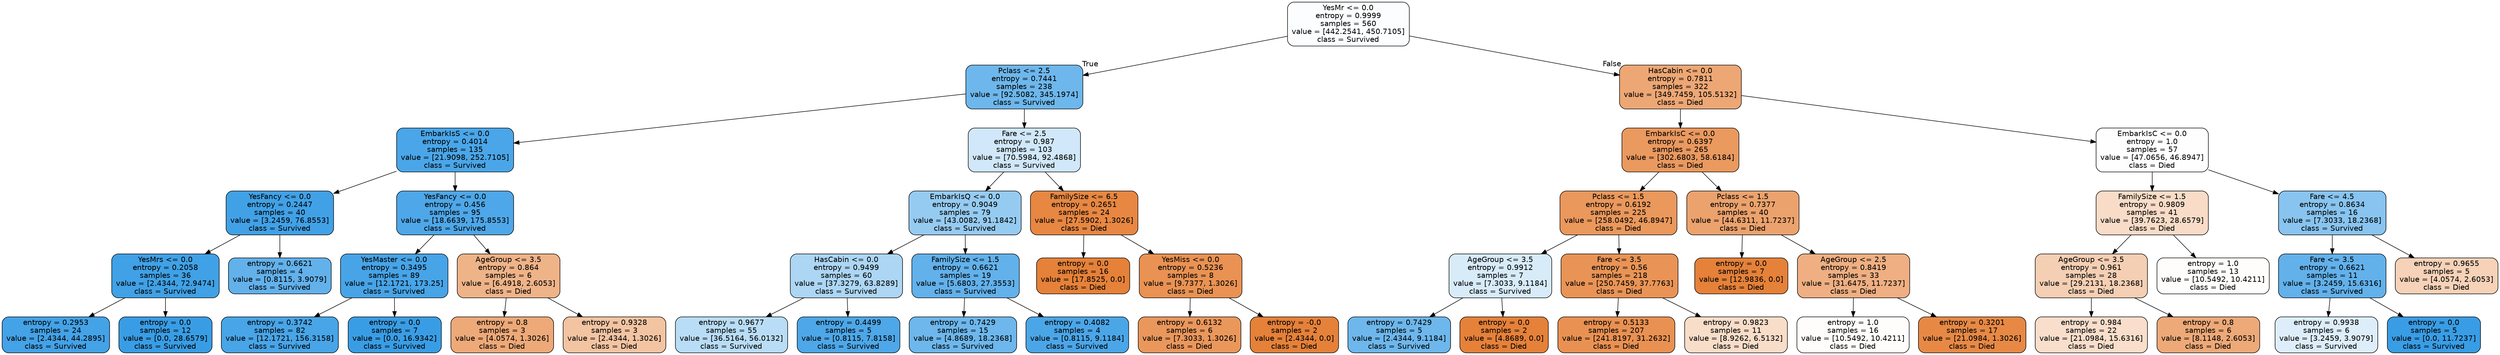 digraph Tree {
node [shape=box, style="filled, rounded", color="black", fontname=helvetica] ;
edge [fontname=helvetica] ;
0 [label="YesMr <= 0.0\nentropy = 0.9999\nsamples = 560\nvalue = [442.2541, 450.7105]\nclass = Survived", fillcolor="#399de505"] ;
1 [label="Pclass <= 2.5\nentropy = 0.7441\nsamples = 238\nvalue = [92.5082, 345.1974]\nclass = Survived", fillcolor="#399de5bb"] ;
0 -> 1 [labeldistance=2.5, labelangle=45, headlabel="True"] ;
2 [label="EmbarkIsS <= 0.0\nentropy = 0.4014\nsamples = 135\nvalue = [21.9098, 252.7105]\nclass = Survived", fillcolor="#399de5e9"] ;
1 -> 2 ;
3 [label="YesFancy <= 0.0\nentropy = 0.2447\nsamples = 40\nvalue = [3.2459, 76.8553]\nclass = Survived", fillcolor="#399de5f4"] ;
2 -> 3 ;
4 [label="YesMrs <= 0.0\nentropy = 0.2058\nsamples = 36\nvalue = [2.4344, 72.9474]\nclass = Survived", fillcolor="#399de5f6"] ;
3 -> 4 ;
5 [label="entropy = 0.2953\nsamples = 24\nvalue = [2.4344, 44.2895]\nclass = Survived", fillcolor="#399de5f1"] ;
4 -> 5 ;
6 [label="entropy = 0.0\nsamples = 12\nvalue = [0.0, 28.6579]\nclass = Survived", fillcolor="#399de5ff"] ;
4 -> 6 ;
7 [label="entropy = 0.6621\nsamples = 4\nvalue = [0.8115, 3.9079]\nclass = Survived", fillcolor="#399de5ca"] ;
3 -> 7 ;
8 [label="YesFancy <= 0.0\nentropy = 0.456\nsamples = 95\nvalue = [18.6639, 175.8553]\nclass = Survived", fillcolor="#399de5e4"] ;
2 -> 8 ;
9 [label="YesMaster <= 0.0\nentropy = 0.3495\nsamples = 89\nvalue = [12.1721, 173.25]\nclass = Survived", fillcolor="#399de5ed"] ;
8 -> 9 ;
10 [label="entropy = 0.3742\nsamples = 82\nvalue = [12.1721, 156.3158]\nclass = Survived", fillcolor="#399de5eb"] ;
9 -> 10 ;
11 [label="entropy = 0.0\nsamples = 7\nvalue = [0.0, 16.9342]\nclass = Survived", fillcolor="#399de5ff"] ;
9 -> 11 ;
12 [label="AgeGroup <= 3.5\nentropy = 0.864\nsamples = 6\nvalue = [6.4918, 2.6053]\nclass = Died", fillcolor="#e5813999"] ;
8 -> 12 ;
13 [label="entropy = 0.8\nsamples = 3\nvalue = [4.0574, 1.3026]\nclass = Died", fillcolor="#e58139ad"] ;
12 -> 13 ;
14 [label="entropy = 0.9328\nsamples = 3\nvalue = [2.4344, 1.3026]\nclass = Died", fillcolor="#e5813977"] ;
12 -> 14 ;
15 [label="Fare <= 2.5\nentropy = 0.987\nsamples = 103\nvalue = [70.5984, 92.4868]\nclass = Survived", fillcolor="#399de53c"] ;
1 -> 15 ;
16 [label="EmbarkIsQ <= 0.0\nentropy = 0.9049\nsamples = 79\nvalue = [43.0082, 91.1842]\nclass = Survived", fillcolor="#399de587"] ;
15 -> 16 ;
17 [label="HasCabin <= 0.0\nentropy = 0.9499\nsamples = 60\nvalue = [37.3279, 63.8289]\nclass = Survived", fillcolor="#399de56a"] ;
16 -> 17 ;
18 [label="entropy = 0.9677\nsamples = 55\nvalue = [36.5164, 56.0132]\nclass = Survived", fillcolor="#399de559"] ;
17 -> 18 ;
19 [label="entropy = 0.4499\nsamples = 5\nvalue = [0.8115, 7.8158]\nclass = Survived", fillcolor="#399de5e5"] ;
17 -> 19 ;
20 [label="FamilySize <= 1.5\nentropy = 0.6621\nsamples = 19\nvalue = [5.6803, 27.3553]\nclass = Survived", fillcolor="#399de5ca"] ;
16 -> 20 ;
21 [label="entropy = 0.7429\nsamples = 15\nvalue = [4.8689, 18.2368]\nclass = Survived", fillcolor="#399de5bb"] ;
20 -> 21 ;
22 [label="entropy = 0.4082\nsamples = 4\nvalue = [0.8115, 9.1184]\nclass = Survived", fillcolor="#399de5e8"] ;
20 -> 22 ;
23 [label="FamilySize <= 6.5\nentropy = 0.2651\nsamples = 24\nvalue = [27.5902, 1.3026]\nclass = Died", fillcolor="#e58139f3"] ;
15 -> 23 ;
24 [label="entropy = 0.0\nsamples = 16\nvalue = [17.8525, 0.0]\nclass = Died", fillcolor="#e58139ff"] ;
23 -> 24 ;
25 [label="YesMiss <= 0.0\nentropy = 0.5236\nsamples = 8\nvalue = [9.7377, 1.3026]\nclass = Died", fillcolor="#e58139dd"] ;
23 -> 25 ;
26 [label="entropy = 0.6132\nsamples = 6\nvalue = [7.3033, 1.3026]\nclass = Died", fillcolor="#e58139d2"] ;
25 -> 26 ;
27 [label="entropy = -0.0\nsamples = 2\nvalue = [2.4344, 0.0]\nclass = Died", fillcolor="#e58139ff"] ;
25 -> 27 ;
28 [label="HasCabin <= 0.0\nentropy = 0.7811\nsamples = 322\nvalue = [349.7459, 105.5132]\nclass = Died", fillcolor="#e58139b2"] ;
0 -> 28 [labeldistance=2.5, labelangle=-45, headlabel="False"] ;
29 [label="EmbarkIsC <= 0.0\nentropy = 0.6397\nsamples = 265\nvalue = [302.6803, 58.6184]\nclass = Died", fillcolor="#e58139ce"] ;
28 -> 29 ;
30 [label="Pclass <= 1.5\nentropy = 0.6192\nsamples = 225\nvalue = [258.0492, 46.8947]\nclass = Died", fillcolor="#e58139d1"] ;
29 -> 30 ;
31 [label="AgeGroup <= 3.5\nentropy = 0.9912\nsamples = 7\nvalue = [7.3033, 9.1184]\nclass = Survived", fillcolor="#399de533"] ;
30 -> 31 ;
32 [label="entropy = 0.7429\nsamples = 5\nvalue = [2.4344, 9.1184]\nclass = Survived", fillcolor="#399de5bb"] ;
31 -> 32 ;
33 [label="entropy = 0.0\nsamples = 2\nvalue = [4.8689, 0.0]\nclass = Died", fillcolor="#e58139ff"] ;
31 -> 33 ;
34 [label="Fare <= 3.5\nentropy = 0.56\nsamples = 218\nvalue = [250.7459, 37.7763]\nclass = Died", fillcolor="#e58139d9"] ;
30 -> 34 ;
35 [label="entropy = 0.5133\nsamples = 207\nvalue = [241.8197, 31.2632]\nclass = Died", fillcolor="#e58139de"] ;
34 -> 35 ;
36 [label="entropy = 0.9823\nsamples = 11\nvalue = [8.9262, 6.5132]\nclass = Died", fillcolor="#e5813945"] ;
34 -> 36 ;
37 [label="Pclass <= 1.5\nentropy = 0.7377\nsamples = 40\nvalue = [44.6311, 11.7237]\nclass = Died", fillcolor="#e58139bc"] ;
29 -> 37 ;
38 [label="entropy = 0.0\nsamples = 7\nvalue = [12.9836, 0.0]\nclass = Died", fillcolor="#e58139ff"] ;
37 -> 38 ;
39 [label="AgeGroup <= 2.5\nentropy = 0.8419\nsamples = 33\nvalue = [31.6475, 11.7237]\nclass = Died", fillcolor="#e58139a1"] ;
37 -> 39 ;
40 [label="entropy = 1.0\nsamples = 16\nvalue = [10.5492, 10.4211]\nclass = Died", fillcolor="#e5813903"] ;
39 -> 40 ;
41 [label="entropy = 0.3201\nsamples = 17\nvalue = [21.0984, 1.3026]\nclass = Died", fillcolor="#e58139ef"] ;
39 -> 41 ;
42 [label="EmbarkIsC <= 0.0\nentropy = 1.0\nsamples = 57\nvalue = [47.0656, 46.8947]\nclass = Died", fillcolor="#e5813901"] ;
28 -> 42 ;
43 [label="FamilySize <= 1.5\nentropy = 0.9809\nsamples = 41\nvalue = [39.7623, 28.6579]\nclass = Died", fillcolor="#e5813947"] ;
42 -> 43 ;
44 [label="AgeGroup <= 3.5\nentropy = 0.961\nsamples = 28\nvalue = [29.2131, 18.2368]\nclass = Died", fillcolor="#e5813960"] ;
43 -> 44 ;
45 [label="entropy = 0.984\nsamples = 22\nvalue = [21.0984, 15.6316]\nclass = Died", fillcolor="#e5813942"] ;
44 -> 45 ;
46 [label="entropy = 0.8\nsamples = 6\nvalue = [8.1148, 2.6053]\nclass = Died", fillcolor="#e58139ad"] ;
44 -> 46 ;
47 [label="entropy = 1.0\nsamples = 13\nvalue = [10.5492, 10.4211]\nclass = Died", fillcolor="#e5813903"] ;
43 -> 47 ;
48 [label="Fare <= 4.5\nentropy = 0.8634\nsamples = 16\nvalue = [7.3033, 18.2368]\nclass = Survived", fillcolor="#399de599"] ;
42 -> 48 ;
49 [label="Fare <= 3.5\nentropy = 0.6621\nsamples = 11\nvalue = [3.2459, 15.6316]\nclass = Survived", fillcolor="#399de5ca"] ;
48 -> 49 ;
50 [label="entropy = 0.9938\nsamples = 6\nvalue = [3.2459, 3.9079]\nclass = Survived", fillcolor="#399de52b"] ;
49 -> 50 ;
51 [label="entropy = 0.0\nsamples = 5\nvalue = [0.0, 11.7237]\nclass = Survived", fillcolor="#399de5ff"] ;
49 -> 51 ;
52 [label="entropy = 0.9655\nsamples = 5\nvalue = [4.0574, 2.6053]\nclass = Died", fillcolor="#e581395b"] ;
48 -> 52 ;
}